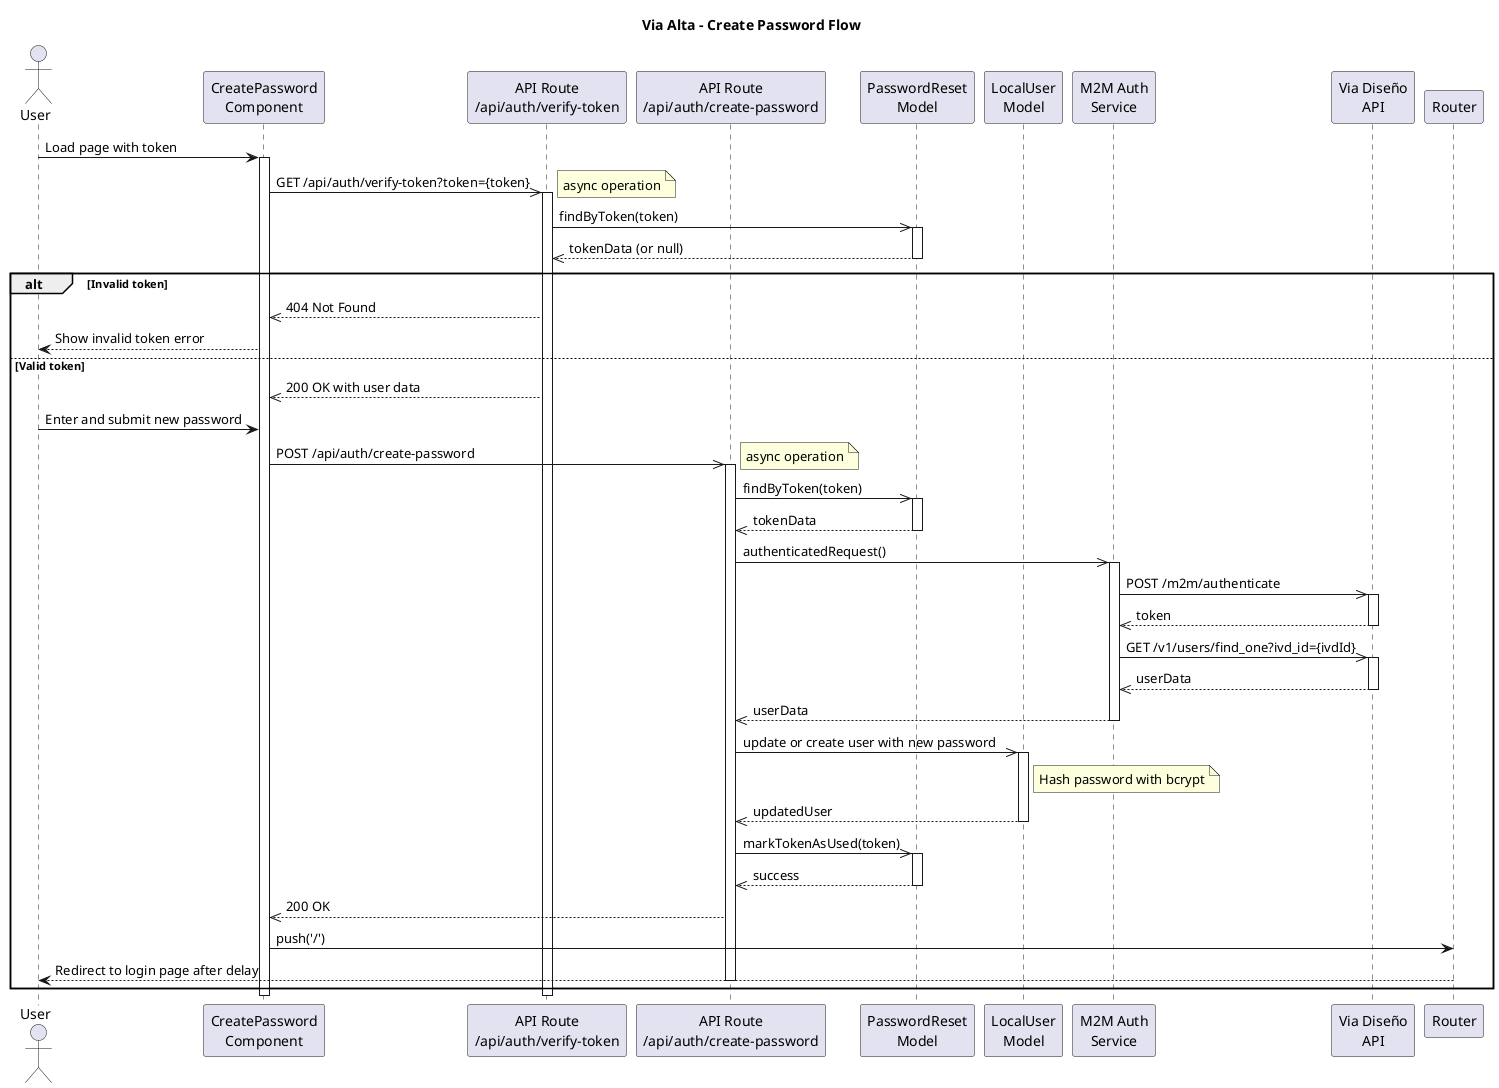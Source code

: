 @startuml Create Password Flow
title Via Alta - Create Password Flow

actor User
participant "CreatePassword\nComponent" as CreatePasswordComponent
participant "API Route\n/api/auth/verify-token" as VerifyAPI
participant "API Route\n/api/auth/create-password" as CreateAPI
participant "PasswordReset\nModel" as PasswordResetModel
participant "LocalUser\nModel" as LocalUserModel
participant "M2M Auth\nService" as M2MAuth
participant "Via Diseño\nAPI" as ExternalAPI
participant "Router" as Router

User -> CreatePasswordComponent: Load page with token
activate CreatePasswordComponent

CreatePasswordComponent ->> VerifyAPI: GET /api/auth/verify-token?token={token}
activate VerifyAPI
note right: async operation

VerifyAPI ->> PasswordResetModel: findByToken(token)
activate PasswordResetModel
PasswordResetModel -->> VerifyAPI: tokenData (or null)
deactivate PasswordResetModel

alt Invalid token
    VerifyAPI -->> CreatePasswordComponent: 404 Not Found
    CreatePasswordComponent --> User: Show invalid token error
else Valid token
    VerifyAPI -->> CreatePasswordComponent: 200 OK with user data
    
    User -> CreatePasswordComponent: Enter and submit new password
    CreatePasswordComponent ->> CreateAPI: POST /api/auth/create-password
    activate CreateAPI
    note right: async operation
    
    CreateAPI ->> PasswordResetModel: findByToken(token)
    activate PasswordResetModel
    PasswordResetModel -->> CreateAPI: tokenData
    deactivate PasswordResetModel
    
    CreateAPI ->> M2MAuth: authenticatedRequest()
    activate M2MAuth
    
    M2MAuth ->> ExternalAPI: POST /m2m/authenticate
    activate ExternalAPI
    ExternalAPI -->> M2MAuth: token
    deactivate ExternalAPI
    
    M2MAuth ->> ExternalAPI: GET /v1/users/find_one?ivd_id={ivdId}
    activate ExternalAPI
    ExternalAPI -->> M2MAuth: userData
    deactivate ExternalAPI
    
    M2MAuth -->> CreateAPI: userData
    deactivate M2MAuth
    
    CreateAPI ->> LocalUserModel: update or create user with new password
    activate LocalUserModel
    note right of LocalUserModel: Hash password with bcrypt
    LocalUserModel -->> CreateAPI: updatedUser
    deactivate LocalUserModel
    
    CreateAPI ->> PasswordResetModel: markTokenAsUsed(token)
    activate PasswordResetModel
    PasswordResetModel -->> CreateAPI: success
    deactivate PasswordResetModel
    
    CreateAPI -->> CreatePasswordComponent: 200 OK
    CreatePasswordComponent -> Router: push('/')
    Router --> User: Redirect to login page after delay
    deactivate CreateAPI
end

deactivate VerifyAPI
deactivate CreatePasswordComponent

@enduml